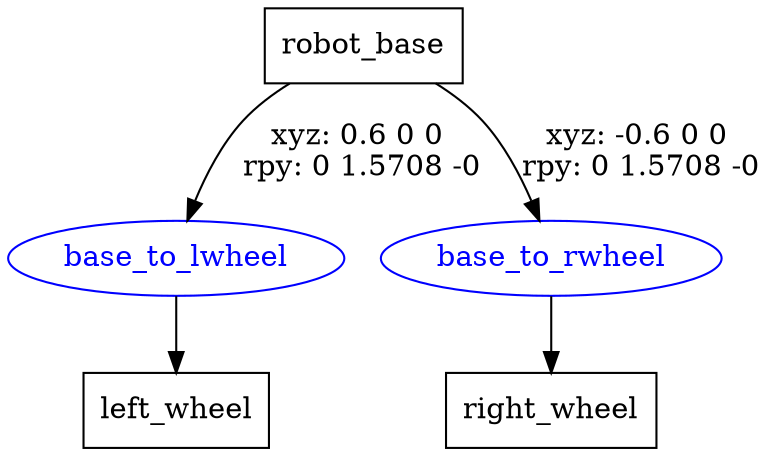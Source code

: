 digraph G {
node [shape=box];
"robot_base" [label="robot_base"];
"left_wheel" [label="left_wheel"];
"right_wheel" [label="right_wheel"];
node [shape=ellipse, color=blue, fontcolor=blue];
"robot_base" -> "base_to_lwheel" [label="xyz: 0.6 0 0 \nrpy: 0 1.5708 -0"]
"base_to_lwheel" -> "left_wheel"
"robot_base" -> "base_to_rwheel" [label="xyz: -0.6 0 0 \nrpy: 0 1.5708 -0"]
"base_to_rwheel" -> "right_wheel"
}
